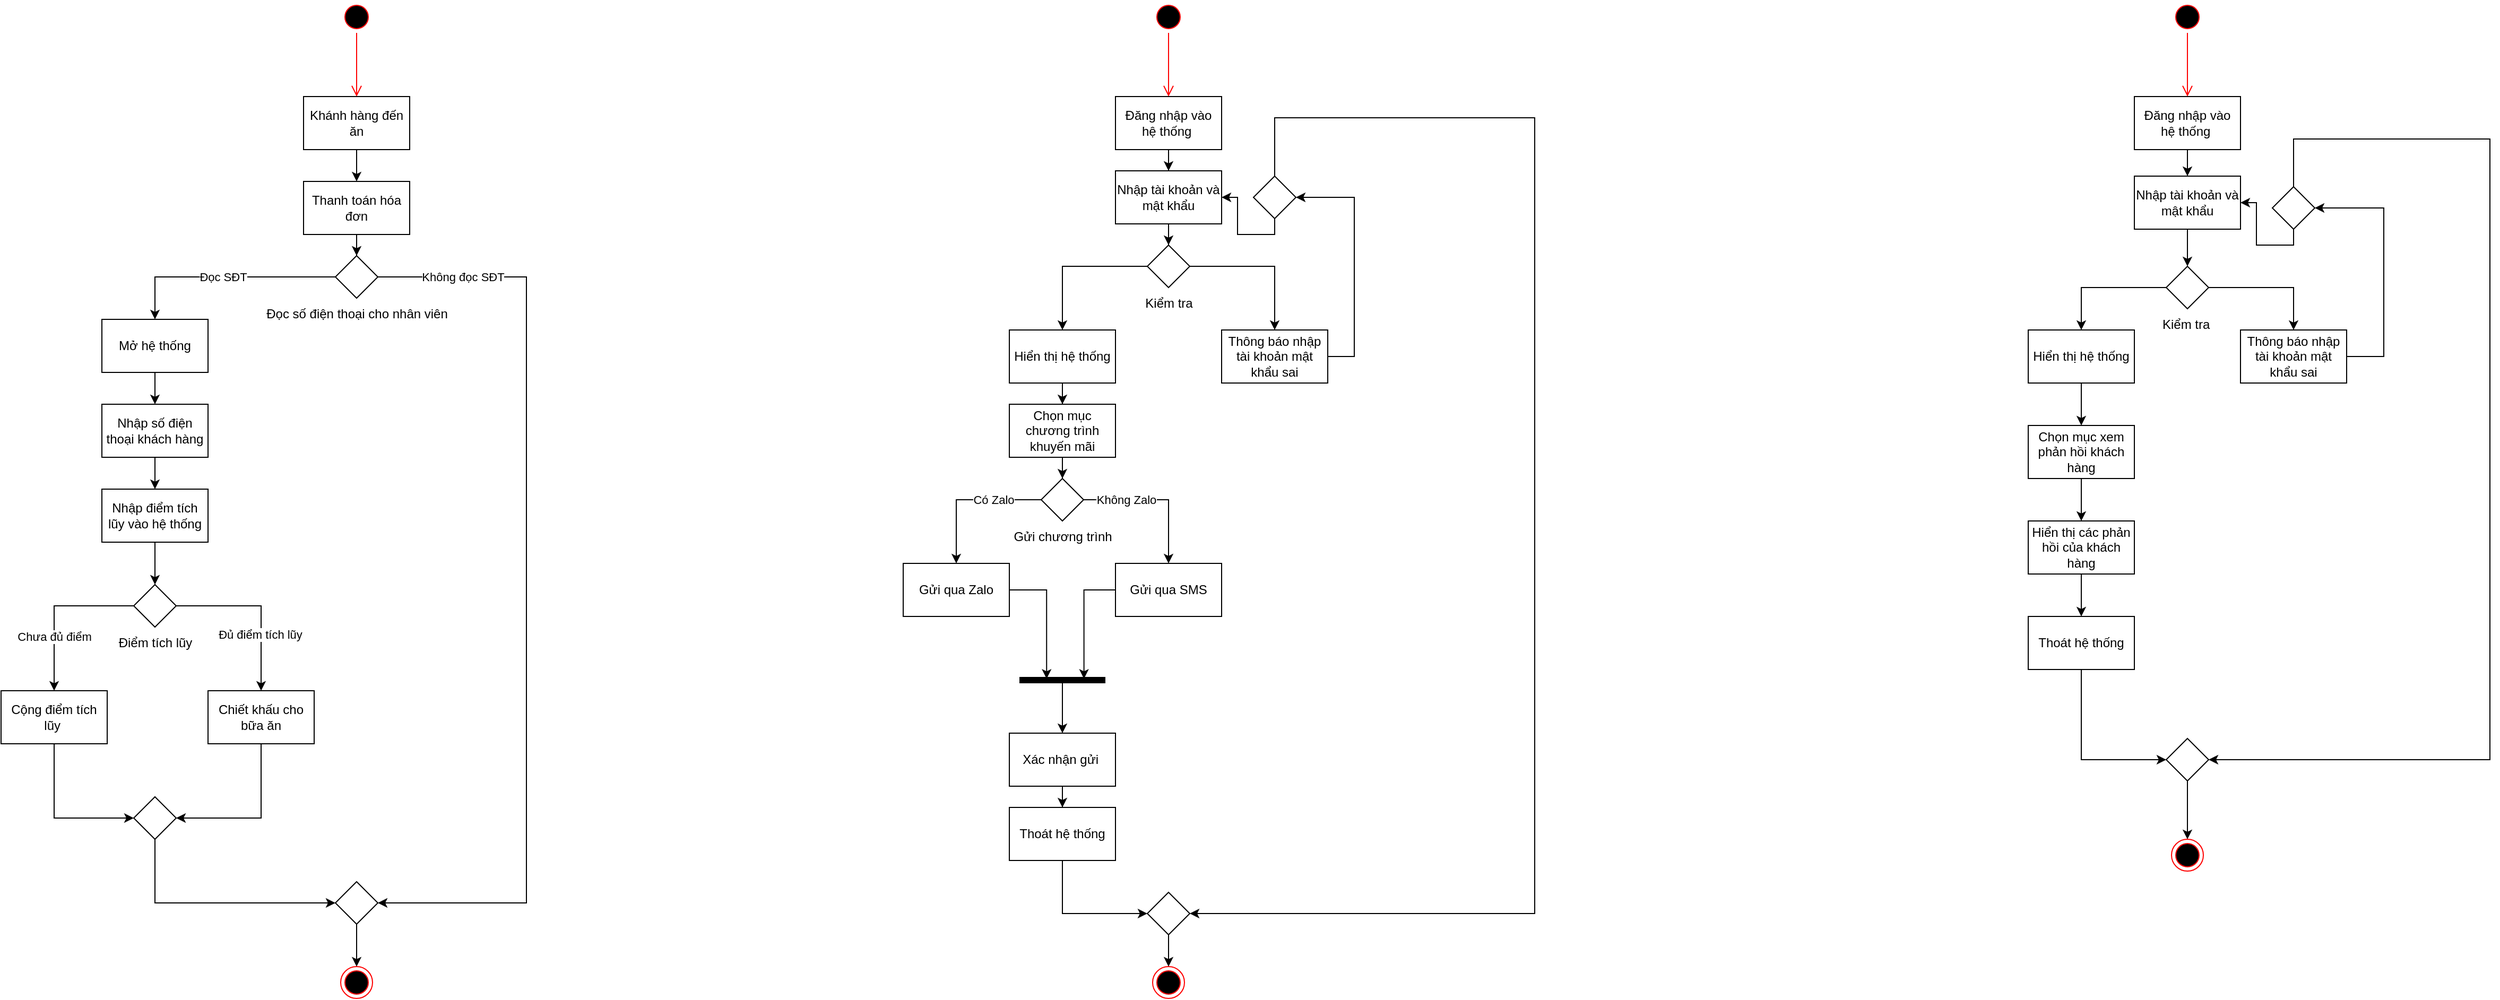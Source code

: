 <mxfile version="23.1.5" type="device">
  <diagram name="Page-1" id="yDUtGk9uH0oFe6d1MO49">
    <mxGraphModel dx="2514" dy="1520" grid="1" gridSize="10" guides="1" tooltips="1" connect="1" arrows="1" fold="1" page="1" pageScale="1" pageWidth="4681" pageHeight="3300" math="0" shadow="0">
      <root>
        <mxCell id="0" />
        <mxCell id="1" parent="0" />
        <mxCell id="G1wic_rAnVC3m5fZnWCB-29" style="edgeStyle=orthogonalEdgeStyle;rounded=0;orthogonalLoop=1;jettySize=auto;html=1;entryX=0.5;entryY=0;entryDx=0;entryDy=0;" edge="1" parent="1" source="G1wic_rAnVC3m5fZnWCB-1" target="G1wic_rAnVC3m5fZnWCB-17">
          <mxGeometry relative="1" as="geometry" />
        </mxCell>
        <mxCell id="G1wic_rAnVC3m5fZnWCB-1" value="Thanh toán hóa đơn" style="html=1;dashed=0;whiteSpace=wrap;" vertex="1" parent="1">
          <mxGeometry x="400" y="210" width="100" height="50" as="geometry" />
        </mxCell>
        <mxCell id="G1wic_rAnVC3m5fZnWCB-7" value="" style="ellipse;html=1;shape=startState;fillColor=#000000;strokeColor=#ff0000;" vertex="1" parent="1">
          <mxGeometry x="435" y="40" width="30" height="30" as="geometry" />
        </mxCell>
        <mxCell id="G1wic_rAnVC3m5fZnWCB-8" value="" style="edgeStyle=orthogonalEdgeStyle;html=1;verticalAlign=bottom;endArrow=open;endSize=8;strokeColor=#ff0000;rounded=0;" edge="1" source="G1wic_rAnVC3m5fZnWCB-7" parent="1">
          <mxGeometry relative="1" as="geometry">
            <mxPoint x="450" y="130" as="targetPoint" />
          </mxGeometry>
        </mxCell>
        <mxCell id="G1wic_rAnVC3m5fZnWCB-9" value="" style="ellipse;html=1;shape=endState;fillColor=#000000;strokeColor=#ff0000;" vertex="1" parent="1">
          <mxGeometry x="435" y="950" width="30" height="30" as="geometry" />
        </mxCell>
        <mxCell id="G1wic_rAnVC3m5fZnWCB-34" style="edgeStyle=orthogonalEdgeStyle;rounded=0;orthogonalLoop=1;jettySize=auto;html=1;entryX=0.5;entryY=0;entryDx=0;entryDy=0;" edge="1" parent="1" source="G1wic_rAnVC3m5fZnWCB-10" target="G1wic_rAnVC3m5fZnWCB-26">
          <mxGeometry relative="1" as="geometry" />
        </mxCell>
        <mxCell id="G1wic_rAnVC3m5fZnWCB-10" value="Nhập điểm tích lũy vào hệ thống" style="html=1;dashed=0;whiteSpace=wrap;" vertex="1" parent="1">
          <mxGeometry x="210" y="500" width="100" height="50" as="geometry" />
        </mxCell>
        <mxCell id="G1wic_rAnVC3m5fZnWCB-63" style="edgeStyle=orthogonalEdgeStyle;rounded=0;orthogonalLoop=1;jettySize=auto;html=1;entryX=0;entryY=0.5;entryDx=0;entryDy=0;" edge="1" parent="1" source="G1wic_rAnVC3m5fZnWCB-13" target="G1wic_rAnVC3m5fZnWCB-61">
          <mxGeometry relative="1" as="geometry">
            <Array as="points">
              <mxPoint x="165" y="810" />
            </Array>
          </mxGeometry>
        </mxCell>
        <mxCell id="G1wic_rAnVC3m5fZnWCB-13" value="Cộng điểm tích lũy&amp;nbsp;" style="html=1;dashed=0;whiteSpace=wrap;" vertex="1" parent="1">
          <mxGeometry x="115" y="690" width="100" height="50" as="geometry" />
        </mxCell>
        <mxCell id="G1wic_rAnVC3m5fZnWCB-19" style="edgeStyle=orthogonalEdgeStyle;rounded=0;orthogonalLoop=1;jettySize=auto;html=1;entryX=0.5;entryY=0;entryDx=0;entryDy=0;" edge="1" parent="1" source="G1wic_rAnVC3m5fZnWCB-16" target="G1wic_rAnVC3m5fZnWCB-1">
          <mxGeometry relative="1" as="geometry" />
        </mxCell>
        <mxCell id="G1wic_rAnVC3m5fZnWCB-16" value="Khánh hàng đến ăn" style="html=1;dashed=0;whiteSpace=wrap;" vertex="1" parent="1">
          <mxGeometry x="400" y="130" width="100" height="50" as="geometry" />
        </mxCell>
        <mxCell id="G1wic_rAnVC3m5fZnWCB-30" style="edgeStyle=orthogonalEdgeStyle;rounded=0;orthogonalLoop=1;jettySize=auto;html=1;entryX=0.5;entryY=0;entryDx=0;entryDy=0;" edge="1" parent="1" source="G1wic_rAnVC3m5fZnWCB-17" target="G1wic_rAnVC3m5fZnWCB-24">
          <mxGeometry relative="1" as="geometry" />
        </mxCell>
        <mxCell id="G1wic_rAnVC3m5fZnWCB-31" value="Đọc SĐT" style="edgeLabel;html=1;align=center;verticalAlign=middle;resizable=0;points=[];" vertex="1" connectable="0" parent="G1wic_rAnVC3m5fZnWCB-30">
          <mxGeometry x="0.009" relative="1" as="geometry">
            <mxPoint as="offset" />
          </mxGeometry>
        </mxCell>
        <mxCell id="G1wic_rAnVC3m5fZnWCB-17" value="" style="rhombus;whiteSpace=wrap;html=1;" vertex="1" parent="1">
          <mxGeometry x="430" y="280" width="40" height="40" as="geometry" />
        </mxCell>
        <mxCell id="G1wic_rAnVC3m5fZnWCB-23" value="Đọc số điện thoại cho nhân viên" style="text;html=1;align=center;verticalAlign=middle;resizable=0;points=[];autosize=1;strokeColor=none;fillColor=none;" vertex="1" parent="1">
          <mxGeometry x="355" y="320" width="190" height="30" as="geometry" />
        </mxCell>
        <mxCell id="G1wic_rAnVC3m5fZnWCB-32" style="edgeStyle=orthogonalEdgeStyle;rounded=0;orthogonalLoop=1;jettySize=auto;html=1;entryX=0.5;entryY=0;entryDx=0;entryDy=0;" edge="1" parent="1" source="G1wic_rAnVC3m5fZnWCB-24" target="G1wic_rAnVC3m5fZnWCB-25">
          <mxGeometry relative="1" as="geometry" />
        </mxCell>
        <mxCell id="G1wic_rAnVC3m5fZnWCB-24" value="Mở hệ thống" style="html=1;dashed=0;whiteSpace=wrap;" vertex="1" parent="1">
          <mxGeometry x="210" y="340" width="100" height="50" as="geometry" />
        </mxCell>
        <mxCell id="G1wic_rAnVC3m5fZnWCB-33" style="edgeStyle=orthogonalEdgeStyle;rounded=0;orthogonalLoop=1;jettySize=auto;html=1;entryX=0.5;entryY=0;entryDx=0;entryDy=0;" edge="1" parent="1" source="G1wic_rAnVC3m5fZnWCB-25" target="G1wic_rAnVC3m5fZnWCB-10">
          <mxGeometry relative="1" as="geometry" />
        </mxCell>
        <mxCell id="G1wic_rAnVC3m5fZnWCB-25" value="Nhập số điện thoại khách hàng" style="html=1;dashed=0;whiteSpace=wrap;" vertex="1" parent="1">
          <mxGeometry x="210" y="420" width="100" height="50" as="geometry" />
        </mxCell>
        <mxCell id="G1wic_rAnVC3m5fZnWCB-37" style="edgeStyle=orthogonalEdgeStyle;rounded=0;orthogonalLoop=1;jettySize=auto;html=1;entryX=0.5;entryY=0;entryDx=0;entryDy=0;" edge="1" parent="1" source="G1wic_rAnVC3m5fZnWCB-26" target="G1wic_rAnVC3m5fZnWCB-13">
          <mxGeometry relative="1" as="geometry" />
        </mxCell>
        <mxCell id="G1wic_rAnVC3m5fZnWCB-39" value="Chưa đủ điểm" style="edgeLabel;html=1;align=center;verticalAlign=middle;resizable=0;points=[];" vertex="1" connectable="0" parent="G1wic_rAnVC3m5fZnWCB-37">
          <mxGeometry x="0.342" relative="1" as="geometry">
            <mxPoint as="offset" />
          </mxGeometry>
        </mxCell>
        <mxCell id="G1wic_rAnVC3m5fZnWCB-38" style="edgeStyle=orthogonalEdgeStyle;rounded=0;orthogonalLoop=1;jettySize=auto;html=1;entryX=0.5;entryY=0;entryDx=0;entryDy=0;" edge="1" parent="1" source="G1wic_rAnVC3m5fZnWCB-26" target="G1wic_rAnVC3m5fZnWCB-36">
          <mxGeometry relative="1" as="geometry" />
        </mxCell>
        <mxCell id="G1wic_rAnVC3m5fZnWCB-40" value="Đủ điểm tích lũy" style="edgeLabel;html=1;align=center;verticalAlign=middle;resizable=0;points=[];" vertex="1" connectable="0" parent="G1wic_rAnVC3m5fZnWCB-38">
          <mxGeometry x="0.338" y="-1" relative="1" as="geometry">
            <mxPoint as="offset" />
          </mxGeometry>
        </mxCell>
        <mxCell id="G1wic_rAnVC3m5fZnWCB-26" value="" style="rhombus;whiteSpace=wrap;html=1;" vertex="1" parent="1">
          <mxGeometry x="240" y="590" width="40" height="40" as="geometry" />
        </mxCell>
        <mxCell id="G1wic_rAnVC3m5fZnWCB-27" value="Điểm tích lũy" style="text;html=1;align=center;verticalAlign=middle;resizable=0;points=[];autosize=1;strokeColor=none;fillColor=none;" vertex="1" parent="1">
          <mxGeometry x="215" y="630" width="90" height="30" as="geometry" />
        </mxCell>
        <mxCell id="G1wic_rAnVC3m5fZnWCB-64" style="edgeStyle=orthogonalEdgeStyle;rounded=0;orthogonalLoop=1;jettySize=auto;html=1;entryX=1;entryY=0.5;entryDx=0;entryDy=0;" edge="1" parent="1" source="G1wic_rAnVC3m5fZnWCB-36" target="G1wic_rAnVC3m5fZnWCB-61">
          <mxGeometry relative="1" as="geometry">
            <Array as="points">
              <mxPoint x="360" y="810" />
            </Array>
          </mxGeometry>
        </mxCell>
        <mxCell id="G1wic_rAnVC3m5fZnWCB-36" value="Chiết khấu cho bữa ăn" style="html=1;dashed=0;whiteSpace=wrap;" vertex="1" parent="1">
          <mxGeometry x="310" y="690" width="100" height="50" as="geometry" />
        </mxCell>
        <mxCell id="G1wic_rAnVC3m5fZnWCB-51" style="edgeStyle=orthogonalEdgeStyle;rounded=0;orthogonalLoop=1;jettySize=auto;html=1;entryX=1;entryY=0.5;entryDx=0;entryDy=0;" edge="1" parent="1" source="G1wic_rAnVC3m5fZnWCB-17" target="G1wic_rAnVC3m5fZnWCB-55">
          <mxGeometry relative="1" as="geometry">
            <mxPoint x="470.48" y="889.82" as="targetPoint" />
            <Array as="points">
              <mxPoint x="610" y="300" />
              <mxPoint x="610" y="890" />
            </Array>
          </mxGeometry>
        </mxCell>
        <mxCell id="G1wic_rAnVC3m5fZnWCB-52" value="Không đọc SĐT" style="edgeLabel;html=1;align=center;verticalAlign=middle;resizable=0;points=[];" vertex="1" connectable="0" parent="G1wic_rAnVC3m5fZnWCB-51">
          <mxGeometry x="-0.765" y="-1" relative="1" as="geometry">
            <mxPoint x="-22" y="-1" as="offset" />
          </mxGeometry>
        </mxCell>
        <mxCell id="G1wic_rAnVC3m5fZnWCB-56" value="" style="edgeStyle=orthogonalEdgeStyle;rounded=0;orthogonalLoop=1;jettySize=auto;html=1;entryX=0.5;entryY=0;entryDx=0;entryDy=0;" edge="1" parent="1" target="G1wic_rAnVC3m5fZnWCB-55">
          <mxGeometry relative="1" as="geometry">
            <mxPoint x="450" y="892.5" as="sourcePoint" />
            <mxPoint x="450" y="950" as="targetPoint" />
          </mxGeometry>
        </mxCell>
        <mxCell id="G1wic_rAnVC3m5fZnWCB-60" style="edgeStyle=orthogonalEdgeStyle;rounded=0;orthogonalLoop=1;jettySize=auto;html=1;entryX=0.5;entryY=0;entryDx=0;entryDy=0;" edge="1" parent="1" source="G1wic_rAnVC3m5fZnWCB-55" target="G1wic_rAnVC3m5fZnWCB-9">
          <mxGeometry relative="1" as="geometry" />
        </mxCell>
        <mxCell id="G1wic_rAnVC3m5fZnWCB-55" value="" style="rhombus;whiteSpace=wrap;html=1;" vertex="1" parent="1">
          <mxGeometry x="430" y="870" width="40" height="40" as="geometry" />
        </mxCell>
        <mxCell id="G1wic_rAnVC3m5fZnWCB-62" style="edgeStyle=orthogonalEdgeStyle;rounded=0;orthogonalLoop=1;jettySize=auto;html=1;entryX=0;entryY=0.5;entryDx=0;entryDy=0;" edge="1" parent="1" source="G1wic_rAnVC3m5fZnWCB-61" target="G1wic_rAnVC3m5fZnWCB-55">
          <mxGeometry relative="1" as="geometry">
            <Array as="points">
              <mxPoint x="260" y="890" />
            </Array>
          </mxGeometry>
        </mxCell>
        <mxCell id="G1wic_rAnVC3m5fZnWCB-61" value="" style="rhombus;whiteSpace=wrap;html=1;" vertex="1" parent="1">
          <mxGeometry x="240" y="790" width="40" height="40" as="geometry" />
        </mxCell>
        <mxCell id="G1wic_rAnVC3m5fZnWCB-65" value="" style="ellipse;html=1;shape=startState;fillColor=#000000;strokeColor=#ff0000;" vertex="1" parent="1">
          <mxGeometry x="1200" y="40" width="30" height="30" as="geometry" />
        </mxCell>
        <mxCell id="G1wic_rAnVC3m5fZnWCB-66" value="" style="edgeStyle=orthogonalEdgeStyle;html=1;verticalAlign=bottom;endArrow=open;endSize=8;strokeColor=#ff0000;rounded=0;" edge="1" source="G1wic_rAnVC3m5fZnWCB-65" parent="1">
          <mxGeometry relative="1" as="geometry">
            <mxPoint x="1215" y="130" as="targetPoint" />
          </mxGeometry>
        </mxCell>
        <mxCell id="G1wic_rAnVC3m5fZnWCB-81" style="edgeStyle=orthogonalEdgeStyle;rounded=0;orthogonalLoop=1;jettySize=auto;html=1;entryX=0.5;entryY=0;entryDx=0;entryDy=0;" edge="1" parent="1" source="G1wic_rAnVC3m5fZnWCB-67" target="G1wic_rAnVC3m5fZnWCB-69">
          <mxGeometry relative="1" as="geometry" />
        </mxCell>
        <mxCell id="G1wic_rAnVC3m5fZnWCB-67" value="Đăng nhập vào hệ thống&amp;nbsp;" style="html=1;dashed=0;whiteSpace=wrap;" vertex="1" parent="1">
          <mxGeometry x="1165" y="130" width="100" height="50" as="geometry" />
        </mxCell>
        <mxCell id="G1wic_rAnVC3m5fZnWCB-85" style="edgeStyle=orthogonalEdgeStyle;rounded=0;orthogonalLoop=1;jettySize=auto;html=1;entryX=0.5;entryY=0;entryDx=0;entryDy=0;" edge="1" parent="1" source="G1wic_rAnVC3m5fZnWCB-68" target="G1wic_rAnVC3m5fZnWCB-70">
          <mxGeometry relative="1" as="geometry" />
        </mxCell>
        <mxCell id="G1wic_rAnVC3m5fZnWCB-68" value="Hiển thị hệ thống" style="html=1;dashed=0;whiteSpace=wrap;" vertex="1" parent="1">
          <mxGeometry x="1065" y="350" width="100" height="50" as="geometry" />
        </mxCell>
        <mxCell id="G1wic_rAnVC3m5fZnWCB-82" style="edgeStyle=orthogonalEdgeStyle;rounded=0;orthogonalLoop=1;jettySize=auto;html=1;entryX=0.5;entryY=0;entryDx=0;entryDy=0;" edge="1" parent="1" source="G1wic_rAnVC3m5fZnWCB-69" target="G1wic_rAnVC3m5fZnWCB-75">
          <mxGeometry relative="1" as="geometry" />
        </mxCell>
        <mxCell id="G1wic_rAnVC3m5fZnWCB-69" value="Nhập tài khoản và mật khẩu" style="html=1;dashed=0;whiteSpace=wrap;" vertex="1" parent="1">
          <mxGeometry x="1165" y="200" width="100" height="50" as="geometry" />
        </mxCell>
        <mxCell id="G1wic_rAnVC3m5fZnWCB-86" style="edgeStyle=orthogonalEdgeStyle;rounded=0;orthogonalLoop=1;jettySize=auto;html=1;entryX=0.5;entryY=0;entryDx=0;entryDy=0;" edge="1" parent="1" source="G1wic_rAnVC3m5fZnWCB-70" target="G1wic_rAnVC3m5fZnWCB-76">
          <mxGeometry relative="1" as="geometry" />
        </mxCell>
        <mxCell id="G1wic_rAnVC3m5fZnWCB-70" value="Chọn mục chương trình khuyến mãi" style="html=1;dashed=0;whiteSpace=wrap;" vertex="1" parent="1">
          <mxGeometry x="1065" y="420" width="100" height="50" as="geometry" />
        </mxCell>
        <mxCell id="G1wic_rAnVC3m5fZnWCB-71" value="Gửi qua Zalo" style="html=1;dashed=0;whiteSpace=wrap;" vertex="1" parent="1">
          <mxGeometry x="965" y="570" width="100" height="50" as="geometry" />
        </mxCell>
        <mxCell id="G1wic_rAnVC3m5fZnWCB-92" style="edgeStyle=orthogonalEdgeStyle;rounded=0;orthogonalLoop=1;jettySize=auto;html=1;entryX=0.5;entryY=0;entryDx=0;entryDy=0;" edge="1" parent="1" source="G1wic_rAnVC3m5fZnWCB-72" target="G1wic_rAnVC3m5fZnWCB-73">
          <mxGeometry relative="1" as="geometry" />
        </mxCell>
        <mxCell id="G1wic_rAnVC3m5fZnWCB-72" value="Xác nhận gửi&amp;nbsp;" style="html=1;dashed=0;whiteSpace=wrap;" vertex="1" parent="1">
          <mxGeometry x="1065" y="730" width="100" height="50" as="geometry" />
        </mxCell>
        <mxCell id="G1wic_rAnVC3m5fZnWCB-102" style="edgeStyle=orthogonalEdgeStyle;rounded=0;orthogonalLoop=1;jettySize=auto;html=1;entryX=0;entryY=0.5;entryDx=0;entryDy=0;" edge="1" parent="1" source="G1wic_rAnVC3m5fZnWCB-73" target="G1wic_rAnVC3m5fZnWCB-101">
          <mxGeometry relative="1" as="geometry">
            <Array as="points">
              <mxPoint x="1115" y="900" />
            </Array>
          </mxGeometry>
        </mxCell>
        <mxCell id="G1wic_rAnVC3m5fZnWCB-73" value="Thoát hệ thống" style="html=1;dashed=0;whiteSpace=wrap;" vertex="1" parent="1">
          <mxGeometry x="1065" y="800" width="100" height="50" as="geometry" />
        </mxCell>
        <mxCell id="G1wic_rAnVC3m5fZnWCB-74" value="Gửi qua SMS" style="html=1;dashed=0;whiteSpace=wrap;" vertex="1" parent="1">
          <mxGeometry x="1165" y="570" width="100" height="50" as="geometry" />
        </mxCell>
        <mxCell id="G1wic_rAnVC3m5fZnWCB-83" style="edgeStyle=orthogonalEdgeStyle;rounded=0;orthogonalLoop=1;jettySize=auto;html=1;entryX=0.5;entryY=0;entryDx=0;entryDy=0;" edge="1" parent="1" source="G1wic_rAnVC3m5fZnWCB-75" target="G1wic_rAnVC3m5fZnWCB-68">
          <mxGeometry relative="1" as="geometry" />
        </mxCell>
        <mxCell id="G1wic_rAnVC3m5fZnWCB-84" style="edgeStyle=orthogonalEdgeStyle;rounded=0;orthogonalLoop=1;jettySize=auto;html=1;entryX=0.5;entryY=0;entryDx=0;entryDy=0;" edge="1" parent="1" source="G1wic_rAnVC3m5fZnWCB-75" target="G1wic_rAnVC3m5fZnWCB-78">
          <mxGeometry relative="1" as="geometry" />
        </mxCell>
        <mxCell id="G1wic_rAnVC3m5fZnWCB-75" value="" style="rhombus;whiteSpace=wrap;html=1;" vertex="1" parent="1">
          <mxGeometry x="1195" y="270" width="40" height="40" as="geometry" />
        </mxCell>
        <mxCell id="G1wic_rAnVC3m5fZnWCB-87" style="edgeStyle=orthogonalEdgeStyle;rounded=0;orthogonalLoop=1;jettySize=auto;html=1;entryX=0.5;entryY=0;entryDx=0;entryDy=0;" edge="1" parent="1" source="G1wic_rAnVC3m5fZnWCB-76" target="G1wic_rAnVC3m5fZnWCB-71">
          <mxGeometry relative="1" as="geometry" />
        </mxCell>
        <mxCell id="G1wic_rAnVC3m5fZnWCB-99" value="Có Zalo" style="edgeLabel;html=1;align=center;verticalAlign=middle;resizable=0;points=[];" vertex="1" connectable="0" parent="G1wic_rAnVC3m5fZnWCB-87">
          <mxGeometry x="-0.214" y="1" relative="1" as="geometry">
            <mxPoint x="10" y="-1" as="offset" />
          </mxGeometry>
        </mxCell>
        <mxCell id="G1wic_rAnVC3m5fZnWCB-88" style="edgeStyle=orthogonalEdgeStyle;rounded=0;orthogonalLoop=1;jettySize=auto;html=1;entryX=0.5;entryY=0;entryDx=0;entryDy=0;" edge="1" parent="1" source="G1wic_rAnVC3m5fZnWCB-76" target="G1wic_rAnVC3m5fZnWCB-74">
          <mxGeometry relative="1" as="geometry" />
        </mxCell>
        <mxCell id="G1wic_rAnVC3m5fZnWCB-100" value="Không Zalo" style="edgeLabel;html=1;align=center;verticalAlign=middle;resizable=0;points=[];" vertex="1" connectable="0" parent="G1wic_rAnVC3m5fZnWCB-88">
          <mxGeometry x="-0.435" relative="1" as="geometry">
            <mxPoint as="offset" />
          </mxGeometry>
        </mxCell>
        <mxCell id="G1wic_rAnVC3m5fZnWCB-76" value="" style="rhombus;whiteSpace=wrap;html=1;" vertex="1" parent="1">
          <mxGeometry x="1095" y="490" width="40" height="40" as="geometry" />
        </mxCell>
        <mxCell id="G1wic_rAnVC3m5fZnWCB-91" style="edgeStyle=orthogonalEdgeStyle;rounded=0;orthogonalLoop=1;jettySize=auto;html=1;entryX=0.5;entryY=0;entryDx=0;entryDy=0;" edge="1" parent="1" source="G1wic_rAnVC3m5fZnWCB-77" target="G1wic_rAnVC3m5fZnWCB-72">
          <mxGeometry relative="1" as="geometry" />
        </mxCell>
        <mxCell id="G1wic_rAnVC3m5fZnWCB-77" value="" style="html=1;points=[];perimeter=orthogonalPerimeter;fillColor=strokeColor;rotation=90;" vertex="1" parent="1">
          <mxGeometry x="1112.5" y="640" width="5" height="80" as="geometry" />
        </mxCell>
        <mxCell id="G1wic_rAnVC3m5fZnWCB-93" style="edgeStyle=orthogonalEdgeStyle;rounded=0;orthogonalLoop=1;jettySize=auto;html=1;entryX=1;entryY=0.5;entryDx=0;entryDy=0;" edge="1" parent="1" source="G1wic_rAnVC3m5fZnWCB-78" target="G1wic_rAnVC3m5fZnWCB-79">
          <mxGeometry relative="1" as="geometry">
            <Array as="points">
              <mxPoint x="1390" y="375" />
              <mxPoint x="1390" y="225" />
            </Array>
          </mxGeometry>
        </mxCell>
        <mxCell id="G1wic_rAnVC3m5fZnWCB-78" value="Thông báo nhập tài khoản mật khẩu sai" style="html=1;dashed=0;whiteSpace=wrap;" vertex="1" parent="1">
          <mxGeometry x="1265" y="350" width="100" height="50" as="geometry" />
        </mxCell>
        <mxCell id="G1wic_rAnVC3m5fZnWCB-95" style="edgeStyle=orthogonalEdgeStyle;rounded=0;orthogonalLoop=1;jettySize=auto;html=1;entryX=1;entryY=0.5;entryDx=0;entryDy=0;" edge="1" parent="1" source="G1wic_rAnVC3m5fZnWCB-79" target="G1wic_rAnVC3m5fZnWCB-101">
          <mxGeometry relative="1" as="geometry">
            <Array as="points">
              <mxPoint x="1315" y="150" />
              <mxPoint x="1560" y="150" />
              <mxPoint x="1560" y="900" />
            </Array>
          </mxGeometry>
        </mxCell>
        <mxCell id="G1wic_rAnVC3m5fZnWCB-97" style="edgeStyle=orthogonalEdgeStyle;rounded=0;orthogonalLoop=1;jettySize=auto;html=1;entryX=1;entryY=0.5;entryDx=0;entryDy=0;" edge="1" parent="1" source="G1wic_rAnVC3m5fZnWCB-79" target="G1wic_rAnVC3m5fZnWCB-69">
          <mxGeometry relative="1" as="geometry">
            <Array as="points">
              <mxPoint x="1315" y="260" />
              <mxPoint x="1280" y="260" />
              <mxPoint x="1280" y="225" />
            </Array>
          </mxGeometry>
        </mxCell>
        <mxCell id="G1wic_rAnVC3m5fZnWCB-79" value="" style="rhombus;whiteSpace=wrap;html=1;" vertex="1" parent="1">
          <mxGeometry x="1295" y="205" width="40" height="40" as="geometry" />
        </mxCell>
        <mxCell id="G1wic_rAnVC3m5fZnWCB-80" value="" style="ellipse;html=1;shape=endState;fillColor=#000000;strokeColor=#ff0000;" vertex="1" parent="1">
          <mxGeometry x="1200" y="950" width="30" height="30" as="geometry" />
        </mxCell>
        <mxCell id="G1wic_rAnVC3m5fZnWCB-89" style="edgeStyle=orthogonalEdgeStyle;rounded=0;orthogonalLoop=1;jettySize=auto;html=1;entryX=0.243;entryY=0.686;entryDx=0;entryDy=0;entryPerimeter=0;" edge="1" parent="1" source="G1wic_rAnVC3m5fZnWCB-71" target="G1wic_rAnVC3m5fZnWCB-77">
          <mxGeometry relative="1" as="geometry" />
        </mxCell>
        <mxCell id="G1wic_rAnVC3m5fZnWCB-90" style="edgeStyle=orthogonalEdgeStyle;rounded=0;orthogonalLoop=1;jettySize=auto;html=1;entryX=0.243;entryY=0.246;entryDx=0;entryDy=0;entryPerimeter=0;" edge="1" parent="1" source="G1wic_rAnVC3m5fZnWCB-74" target="G1wic_rAnVC3m5fZnWCB-77">
          <mxGeometry relative="1" as="geometry" />
        </mxCell>
        <mxCell id="G1wic_rAnVC3m5fZnWCB-96" value="Kiểm tra" style="text;html=1;align=center;verticalAlign=middle;resizable=0;points=[];autosize=1;strokeColor=none;fillColor=none;" vertex="1" parent="1">
          <mxGeometry x="1180" y="310" width="70" height="30" as="geometry" />
        </mxCell>
        <mxCell id="G1wic_rAnVC3m5fZnWCB-98" value="Gửi chương trình" style="text;html=1;align=center;verticalAlign=middle;resizable=0;points=[];autosize=1;strokeColor=none;fillColor=none;" vertex="1" parent="1">
          <mxGeometry x="1055" y="530" width="120" height="30" as="geometry" />
        </mxCell>
        <mxCell id="G1wic_rAnVC3m5fZnWCB-104" style="edgeStyle=orthogonalEdgeStyle;rounded=0;orthogonalLoop=1;jettySize=auto;html=1;entryX=0.5;entryY=0;entryDx=0;entryDy=0;" edge="1" parent="1" source="G1wic_rAnVC3m5fZnWCB-101" target="G1wic_rAnVC3m5fZnWCB-80">
          <mxGeometry relative="1" as="geometry" />
        </mxCell>
        <mxCell id="G1wic_rAnVC3m5fZnWCB-101" value="" style="rhombus;whiteSpace=wrap;html=1;" vertex="1" parent="1">
          <mxGeometry x="1195" y="880" width="40" height="40" as="geometry" />
        </mxCell>
        <mxCell id="G1wic_rAnVC3m5fZnWCB-105" value="" style="ellipse;html=1;shape=startState;fillColor=#000000;strokeColor=#ff0000;" vertex="1" parent="1">
          <mxGeometry x="2160" y="40" width="30" height="30" as="geometry" />
        </mxCell>
        <mxCell id="G1wic_rAnVC3m5fZnWCB-106" value="" style="edgeStyle=orthogonalEdgeStyle;html=1;verticalAlign=bottom;endArrow=open;endSize=8;strokeColor=#ff0000;rounded=0;" edge="1" source="G1wic_rAnVC3m5fZnWCB-105" parent="1">
          <mxGeometry relative="1" as="geometry">
            <mxPoint x="2175" y="130" as="targetPoint" />
          </mxGeometry>
        </mxCell>
        <mxCell id="G1wic_rAnVC3m5fZnWCB-120" style="edgeStyle=orthogonalEdgeStyle;rounded=0;orthogonalLoop=1;jettySize=auto;html=1;entryX=0.5;entryY=0;entryDx=0;entryDy=0;" edge="1" parent="1" source="G1wic_rAnVC3m5fZnWCB-108" target="G1wic_rAnVC3m5fZnWCB-114">
          <mxGeometry relative="1" as="geometry" />
        </mxCell>
        <mxCell id="G1wic_rAnVC3m5fZnWCB-108" value="Nhập tài khoản và mật khẩu" style="html=1;dashed=0;whiteSpace=wrap;" vertex="1" parent="1">
          <mxGeometry x="2125" y="205" width="100" height="50" as="geometry" />
        </mxCell>
        <mxCell id="G1wic_rAnVC3m5fZnWCB-119" style="edgeStyle=orthogonalEdgeStyle;rounded=0;orthogonalLoop=1;jettySize=auto;html=1;entryX=0.5;entryY=0;entryDx=0;entryDy=0;" edge="1" parent="1" source="G1wic_rAnVC3m5fZnWCB-109" target="G1wic_rAnVC3m5fZnWCB-108">
          <mxGeometry relative="1" as="geometry" />
        </mxCell>
        <mxCell id="G1wic_rAnVC3m5fZnWCB-109" value="Đăng nhập vào hệ thống&amp;nbsp;" style="html=1;dashed=0;whiteSpace=wrap;" vertex="1" parent="1">
          <mxGeometry x="2125" y="130" width="100" height="50" as="geometry" />
        </mxCell>
        <mxCell id="G1wic_rAnVC3m5fZnWCB-122" style="edgeStyle=orthogonalEdgeStyle;rounded=0;orthogonalLoop=1;jettySize=auto;html=1;entryX=0.5;entryY=0;entryDx=0;entryDy=0;" edge="1" parent="1" source="G1wic_rAnVC3m5fZnWCB-110" target="G1wic_rAnVC3m5fZnWCB-111">
          <mxGeometry relative="1" as="geometry" />
        </mxCell>
        <mxCell id="G1wic_rAnVC3m5fZnWCB-110" value="Hiển thị hệ thống" style="html=1;dashed=0;whiteSpace=wrap;" vertex="1" parent="1">
          <mxGeometry x="2025" y="350" width="100" height="50" as="geometry" />
        </mxCell>
        <mxCell id="G1wic_rAnVC3m5fZnWCB-123" style="edgeStyle=orthogonalEdgeStyle;rounded=0;orthogonalLoop=1;jettySize=auto;html=1;entryX=0.5;entryY=0;entryDx=0;entryDy=0;" edge="1" parent="1" source="G1wic_rAnVC3m5fZnWCB-111" target="G1wic_rAnVC3m5fZnWCB-112">
          <mxGeometry relative="1" as="geometry" />
        </mxCell>
        <mxCell id="G1wic_rAnVC3m5fZnWCB-111" value="Chọn mục xem phản hồi khách hàng" style="html=1;dashed=0;whiteSpace=wrap;" vertex="1" parent="1">
          <mxGeometry x="2025" y="440" width="100" height="50" as="geometry" />
        </mxCell>
        <mxCell id="G1wic_rAnVC3m5fZnWCB-124" style="edgeStyle=orthogonalEdgeStyle;rounded=0;orthogonalLoop=1;jettySize=auto;html=1;entryX=0.5;entryY=0;entryDx=0;entryDy=0;" edge="1" parent="1" source="G1wic_rAnVC3m5fZnWCB-112" target="G1wic_rAnVC3m5fZnWCB-113">
          <mxGeometry relative="1" as="geometry" />
        </mxCell>
        <mxCell id="G1wic_rAnVC3m5fZnWCB-112" value="Hiển thị các phản hồi của khách hàng" style="html=1;dashed=0;whiteSpace=wrap;" vertex="1" parent="1">
          <mxGeometry x="2025" y="530" width="100" height="50" as="geometry" />
        </mxCell>
        <mxCell id="G1wic_rAnVC3m5fZnWCB-128" style="edgeStyle=orthogonalEdgeStyle;rounded=0;orthogonalLoop=1;jettySize=auto;html=1;entryX=0;entryY=0.5;entryDx=0;entryDy=0;" edge="1" parent="1" source="G1wic_rAnVC3m5fZnWCB-113" target="G1wic_rAnVC3m5fZnWCB-117">
          <mxGeometry relative="1" as="geometry">
            <Array as="points">
              <mxPoint x="2075" y="755" />
            </Array>
          </mxGeometry>
        </mxCell>
        <mxCell id="G1wic_rAnVC3m5fZnWCB-113" value="Thoát hệ thống" style="html=1;dashed=0;whiteSpace=wrap;" vertex="1" parent="1">
          <mxGeometry x="2025" y="620" width="100" height="50" as="geometry" />
        </mxCell>
        <mxCell id="G1wic_rAnVC3m5fZnWCB-121" style="edgeStyle=orthogonalEdgeStyle;rounded=0;orthogonalLoop=1;jettySize=auto;html=1;entryX=0.5;entryY=0;entryDx=0;entryDy=0;" edge="1" parent="1" source="G1wic_rAnVC3m5fZnWCB-114" target="G1wic_rAnVC3m5fZnWCB-110">
          <mxGeometry relative="1" as="geometry" />
        </mxCell>
        <mxCell id="G1wic_rAnVC3m5fZnWCB-125" style="edgeStyle=orthogonalEdgeStyle;rounded=0;orthogonalLoop=1;jettySize=auto;html=1;entryX=0.5;entryY=0;entryDx=0;entryDy=0;" edge="1" parent="1" source="G1wic_rAnVC3m5fZnWCB-114" target="G1wic_rAnVC3m5fZnWCB-115">
          <mxGeometry relative="1" as="geometry" />
        </mxCell>
        <mxCell id="G1wic_rAnVC3m5fZnWCB-114" value="" style="rhombus;whiteSpace=wrap;html=1;" vertex="1" parent="1">
          <mxGeometry x="2155" y="290" width="40" height="40" as="geometry" />
        </mxCell>
        <mxCell id="G1wic_rAnVC3m5fZnWCB-126" style="edgeStyle=orthogonalEdgeStyle;rounded=0;orthogonalLoop=1;jettySize=auto;html=1;entryX=1;entryY=0.5;entryDx=0;entryDy=0;" edge="1" parent="1" source="G1wic_rAnVC3m5fZnWCB-115" target="G1wic_rAnVC3m5fZnWCB-116">
          <mxGeometry relative="1" as="geometry">
            <Array as="points">
              <mxPoint x="2360" y="375" />
              <mxPoint x="2360" y="235" />
            </Array>
          </mxGeometry>
        </mxCell>
        <mxCell id="G1wic_rAnVC3m5fZnWCB-115" value="Thông báo nhập tài khoản mật khẩu sai" style="html=1;dashed=0;whiteSpace=wrap;" vertex="1" parent="1">
          <mxGeometry x="2225" y="350" width="100" height="50" as="geometry" />
        </mxCell>
        <mxCell id="G1wic_rAnVC3m5fZnWCB-127" style="edgeStyle=orthogonalEdgeStyle;rounded=0;orthogonalLoop=1;jettySize=auto;html=1;entryX=1;entryY=0.5;entryDx=0;entryDy=0;" edge="1" parent="1" source="G1wic_rAnVC3m5fZnWCB-116" target="G1wic_rAnVC3m5fZnWCB-108">
          <mxGeometry relative="1" as="geometry">
            <Array as="points">
              <mxPoint x="2275" y="270" />
              <mxPoint x="2240" y="270" />
              <mxPoint x="2240" y="230" />
            </Array>
          </mxGeometry>
        </mxCell>
        <mxCell id="G1wic_rAnVC3m5fZnWCB-130" style="edgeStyle=orthogonalEdgeStyle;rounded=0;orthogonalLoop=1;jettySize=auto;html=1;entryX=1;entryY=0.5;entryDx=0;entryDy=0;" edge="1" parent="1" source="G1wic_rAnVC3m5fZnWCB-116" target="G1wic_rAnVC3m5fZnWCB-117">
          <mxGeometry relative="1" as="geometry">
            <Array as="points">
              <mxPoint x="2275" y="170" />
              <mxPoint x="2460" y="170" />
              <mxPoint x="2460" y="755" />
            </Array>
          </mxGeometry>
        </mxCell>
        <mxCell id="G1wic_rAnVC3m5fZnWCB-116" value="" style="rhombus;whiteSpace=wrap;html=1;" vertex="1" parent="1">
          <mxGeometry x="2255" y="215" width="40" height="40" as="geometry" />
        </mxCell>
        <mxCell id="G1wic_rAnVC3m5fZnWCB-131" style="edgeStyle=orthogonalEdgeStyle;rounded=0;orthogonalLoop=1;jettySize=auto;html=1;entryX=0.5;entryY=0;entryDx=0;entryDy=0;" edge="1" parent="1" source="G1wic_rAnVC3m5fZnWCB-117" target="G1wic_rAnVC3m5fZnWCB-118">
          <mxGeometry relative="1" as="geometry" />
        </mxCell>
        <mxCell id="G1wic_rAnVC3m5fZnWCB-117" value="" style="rhombus;whiteSpace=wrap;html=1;" vertex="1" parent="1">
          <mxGeometry x="2155" y="735" width="40" height="40" as="geometry" />
        </mxCell>
        <mxCell id="G1wic_rAnVC3m5fZnWCB-118" value="" style="ellipse;html=1;shape=endState;fillColor=#000000;strokeColor=#ff0000;" vertex="1" parent="1">
          <mxGeometry x="2160" y="830" width="30" height="30" as="geometry" />
        </mxCell>
        <mxCell id="G1wic_rAnVC3m5fZnWCB-132" value="Kiểm tra&amp;nbsp;" style="text;html=1;align=center;verticalAlign=middle;resizable=0;points=[];autosize=1;strokeColor=none;fillColor=none;" vertex="1" parent="1">
          <mxGeometry x="2140" y="330" width="70" height="30" as="geometry" />
        </mxCell>
      </root>
    </mxGraphModel>
  </diagram>
</mxfile>
